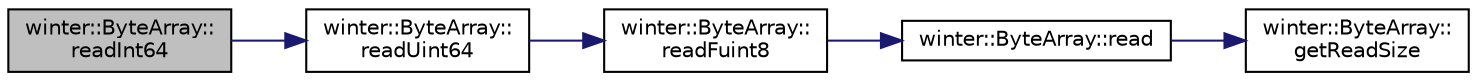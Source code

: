 digraph "winter::ByteArray::readInt64"
{
 // LATEX_PDF_SIZE
  edge [fontname="Helvetica",fontsize="10",labelfontname="Helvetica",labelfontsize="10"];
  node [fontname="Helvetica",fontsize="10",shape=record];
  rankdir="LR";
  Node1 [label="winter::ByteArray::\lreadInt64",height=0.2,width=0.4,color="black", fillcolor="grey75", style="filled", fontcolor="black",tooltip="读取有符号Varint64类型的数据"];
  Node1 -> Node2 [color="midnightblue",fontsize="10",style="solid",fontname="Helvetica"];
  Node2 [label="winter::ByteArray::\lreadUint64",height=0.2,width=0.4,color="black", fillcolor="white", style="filled",URL="$classwinter_1_1ByteArray.html#a77904b6acef707681edccafda16a7285",tooltip="读取无符号Varint64类型的数据"];
  Node2 -> Node3 [color="midnightblue",fontsize="10",style="solid",fontname="Helvetica"];
  Node3 [label="winter::ByteArray::\lreadFuint8",height=0.2,width=0.4,color="black", fillcolor="white", style="filled",URL="$classwinter_1_1ByteArray.html#a57a50fe1a52ddd608c04d2396846aa91",tooltip="读取uint8_t类型的数据"];
  Node3 -> Node4 [color="midnightblue",fontsize="10",style="solid",fontname="Helvetica"];
  Node4 [label="winter::ByteArray::read",height=0.2,width=0.4,color="black", fillcolor="white", style="filled",URL="$classwinter_1_1ByteArray.html#ad07896c8b30a47a2cbf7b97fae967eea",tooltip="读取size长度的数据"];
  Node4 -> Node5 [color="midnightblue",fontsize="10",style="solid",fontname="Helvetica"];
  Node5 [label="winter::ByteArray::\lgetReadSize",height=0.2,width=0.4,color="black", fillcolor="white", style="filled",URL="$classwinter_1_1ByteArray.html#aa0c02b09386483b690c78a78ab6eb88b",tooltip="返回可读取数据大小"];
}
